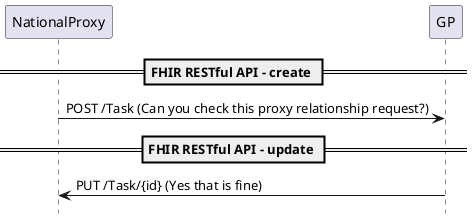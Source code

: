 @startuml


hide footbox

== FHIR RESTful API - create ==

NationalProxy -> GP: POST /Task (Can you check this proxy relationship request?)

== FHIR RESTful API - update ==

GP -> NationalProxy: PUT /Task/{id} (Yes that is fine)

@enduml
